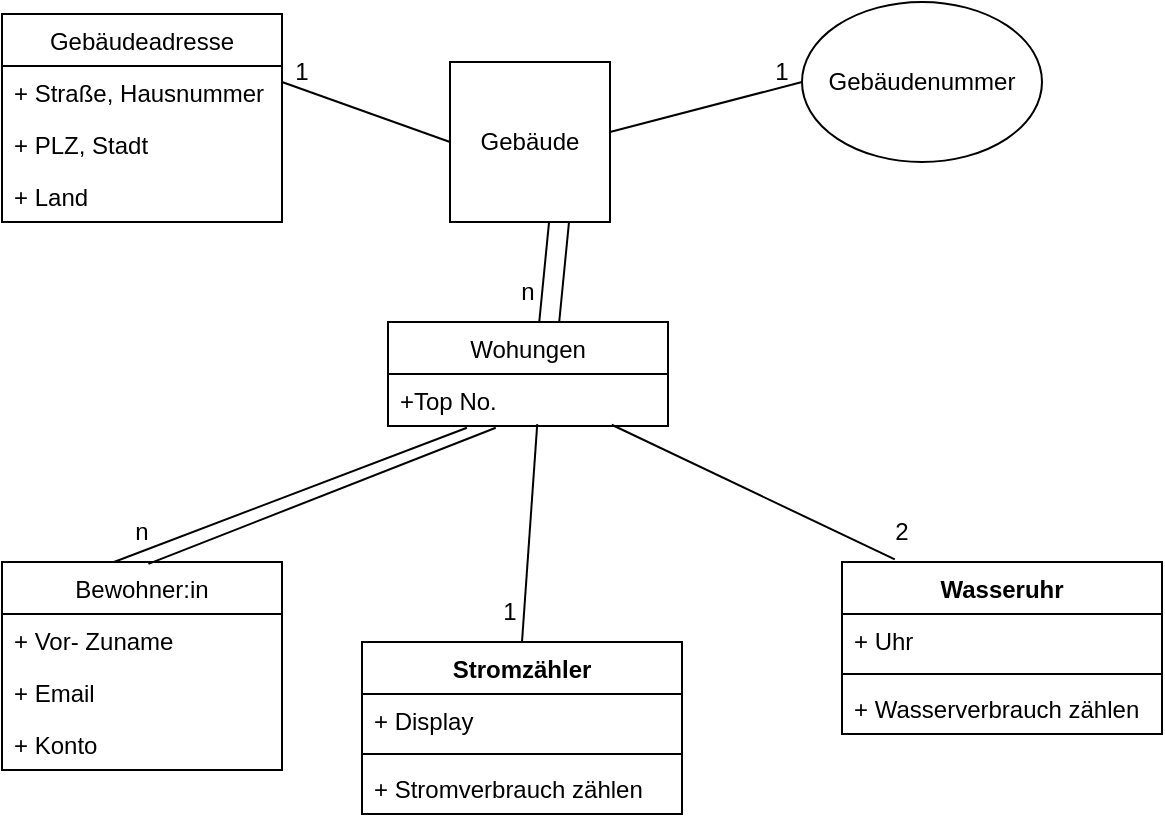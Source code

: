 <mxfile version="16.1.0" type="github">
  <diagram id="C5RBs43oDa-KdzZeNtuy" name="Page-1">
    <mxGraphModel dx="1422" dy="909" grid="1" gridSize="10" guides="1" tooltips="1" connect="1" arrows="1" fold="1" page="1" pageScale="1" pageWidth="827" pageHeight="1169" math="0" shadow="0">
      <root>
        <mxCell id="WIyWlLk6GJQsqaUBKTNV-0" />
        <mxCell id="WIyWlLk6GJQsqaUBKTNV-1" parent="WIyWlLk6GJQsqaUBKTNV-0" />
        <mxCell id="LGMG90__RkMLB7gK0Yg4-17" value="" style="whiteSpace=wrap;html=1;aspect=fixed;" vertex="1" parent="WIyWlLk6GJQsqaUBKTNV-1">
          <mxGeometry x="374" y="40" width="80" height="80" as="geometry" />
        </mxCell>
        <mxCell id="LGMG90__RkMLB7gK0Yg4-18" value="Gebäude" style="text;html=1;strokeColor=none;fillColor=none;align=center;verticalAlign=middle;whiteSpace=wrap;rounded=0;" vertex="1" parent="WIyWlLk6GJQsqaUBKTNV-1">
          <mxGeometry x="384" y="65" width="60" height="30" as="geometry" />
        </mxCell>
        <mxCell id="LGMG90__RkMLB7gK0Yg4-20" value="Gebäudenummer" style="ellipse;whiteSpace=wrap;html=1;" vertex="1" parent="WIyWlLk6GJQsqaUBKTNV-1">
          <mxGeometry x="550" y="10" width="120" height="80" as="geometry" />
        </mxCell>
        <mxCell id="LGMG90__RkMLB7gK0Yg4-22" value="" style="endArrow=none;html=1;rounded=0;entryX=0;entryY=0.5;entryDx=0;entryDy=0;" edge="1" parent="WIyWlLk6GJQsqaUBKTNV-1" target="LGMG90__RkMLB7gK0Yg4-20">
          <mxGeometry width="50" height="50" relative="1" as="geometry">
            <mxPoint x="454" y="75" as="sourcePoint" />
            <mxPoint x="504" y="25" as="targetPoint" />
          </mxGeometry>
        </mxCell>
        <mxCell id="LGMG90__RkMLB7gK0Yg4-24" value="" style="endArrow=none;html=1;rounded=0;exitX=0;exitY=0.5;exitDx=0;exitDy=0;entryX=1;entryY=0.5;entryDx=0;entryDy=0;" edge="1" parent="WIyWlLk6GJQsqaUBKTNV-1" source="LGMG90__RkMLB7gK0Yg4-17">
          <mxGeometry width="50" height="50" relative="1" as="geometry">
            <mxPoint x="464.0" y="85" as="sourcePoint" />
            <mxPoint x="290.0" y="50" as="targetPoint" />
          </mxGeometry>
        </mxCell>
        <mxCell id="LGMG90__RkMLB7gK0Yg4-25" value="1" style="text;html=1;strokeColor=none;fillColor=none;align=center;verticalAlign=middle;whiteSpace=wrap;rounded=0;" vertex="1" parent="WIyWlLk6GJQsqaUBKTNV-1">
          <mxGeometry x="510" y="30" width="60" height="30" as="geometry" />
        </mxCell>
        <mxCell id="LGMG90__RkMLB7gK0Yg4-26" value="1" style="text;html=1;strokeColor=none;fillColor=none;align=center;verticalAlign=middle;whiteSpace=wrap;rounded=0;" vertex="1" parent="WIyWlLk6GJQsqaUBKTNV-1">
          <mxGeometry x="270" y="30" width="60" height="30" as="geometry" />
        </mxCell>
        <mxCell id="LGMG90__RkMLB7gK0Yg4-27" value="Gebäudeadresse" style="swimlane;fontStyle=0;childLayout=stackLayout;horizontal=1;startSize=26;fillColor=none;horizontalStack=0;resizeParent=1;resizeParentMax=0;resizeLast=0;collapsible=1;marginBottom=0;" vertex="1" parent="WIyWlLk6GJQsqaUBKTNV-1">
          <mxGeometry x="150" y="16" width="140" height="104" as="geometry" />
        </mxCell>
        <mxCell id="LGMG90__RkMLB7gK0Yg4-28" value="+ Straße, Hausnummer" style="text;strokeColor=none;fillColor=none;align=left;verticalAlign=top;spacingLeft=4;spacingRight=4;overflow=hidden;rotatable=0;points=[[0,0.5],[1,0.5]];portConstraint=eastwest;" vertex="1" parent="LGMG90__RkMLB7gK0Yg4-27">
          <mxGeometry y="26" width="140" height="26" as="geometry" />
        </mxCell>
        <mxCell id="LGMG90__RkMLB7gK0Yg4-29" value="+ PLZ, Stadt" style="text;strokeColor=none;fillColor=none;align=left;verticalAlign=top;spacingLeft=4;spacingRight=4;overflow=hidden;rotatable=0;points=[[0,0.5],[1,0.5]];portConstraint=eastwest;" vertex="1" parent="LGMG90__RkMLB7gK0Yg4-27">
          <mxGeometry y="52" width="140" height="26" as="geometry" />
        </mxCell>
        <mxCell id="LGMG90__RkMLB7gK0Yg4-30" value="+ Land" style="text;strokeColor=none;fillColor=none;align=left;verticalAlign=top;spacingLeft=4;spacingRight=4;overflow=hidden;rotatable=0;points=[[0,0.5],[1,0.5]];portConstraint=eastwest;" vertex="1" parent="LGMG90__RkMLB7gK0Yg4-27">
          <mxGeometry y="78" width="140" height="26" as="geometry" />
        </mxCell>
        <mxCell id="LGMG90__RkMLB7gK0Yg4-31" value="Wohungen" style="swimlane;fontStyle=0;childLayout=stackLayout;horizontal=1;startSize=26;fillColor=none;horizontalStack=0;resizeParent=1;resizeParentMax=0;resizeLast=0;collapsible=1;marginBottom=0;" vertex="1" parent="WIyWlLk6GJQsqaUBKTNV-1">
          <mxGeometry x="343" y="170" width="140" height="52" as="geometry" />
        </mxCell>
        <mxCell id="LGMG90__RkMLB7gK0Yg4-33" value="+Top No." style="text;strokeColor=none;fillColor=none;align=left;verticalAlign=top;spacingLeft=4;spacingRight=4;overflow=hidden;rotatable=0;points=[[0,0.5],[1,0.5]];portConstraint=eastwest;" vertex="1" parent="LGMG90__RkMLB7gK0Yg4-31">
          <mxGeometry y="26" width="140" height="26" as="geometry" />
        </mxCell>
        <mxCell id="LGMG90__RkMLB7gK0Yg4-36" value="" style="endArrow=none;html=1;rounded=0;entryX=0.54;entryY=0.005;entryDx=0;entryDy=0;exitX=0.619;exitY=1.001;exitDx=0;exitDy=0;entryPerimeter=0;exitPerimeter=0;" edge="1" parent="WIyWlLk6GJQsqaUBKTNV-1" source="LGMG90__RkMLB7gK0Yg4-17" target="LGMG90__RkMLB7gK0Yg4-31">
          <mxGeometry width="50" height="50" relative="1" as="geometry">
            <mxPoint x="380" y="110" as="sourcePoint" />
            <mxPoint x="290" y="181" as="targetPoint" />
          </mxGeometry>
        </mxCell>
        <mxCell id="LGMG90__RkMLB7gK0Yg4-37" value="n" style="text;html=1;strokeColor=none;fillColor=none;align=center;verticalAlign=middle;whiteSpace=wrap;rounded=0;" vertex="1" parent="WIyWlLk6GJQsqaUBKTNV-1">
          <mxGeometry x="405" y="150" width="16" height="10" as="geometry" />
        </mxCell>
        <mxCell id="LGMG90__RkMLB7gK0Yg4-38" value="Bewohner:in" style="swimlane;fontStyle=0;childLayout=stackLayout;horizontal=1;startSize=26;fillColor=none;horizontalStack=0;resizeParent=1;resizeParentMax=0;resizeLast=0;collapsible=1;marginBottom=0;" vertex="1" parent="WIyWlLk6GJQsqaUBKTNV-1">
          <mxGeometry x="150" y="290" width="140" height="104" as="geometry" />
        </mxCell>
        <mxCell id="LGMG90__RkMLB7gK0Yg4-39" value="+ Vor- Zuname" style="text;strokeColor=none;fillColor=none;align=left;verticalAlign=top;spacingLeft=4;spacingRight=4;overflow=hidden;rotatable=0;points=[[0,0.5],[1,0.5]];portConstraint=eastwest;" vertex="1" parent="LGMG90__RkMLB7gK0Yg4-38">
          <mxGeometry y="26" width="140" height="26" as="geometry" />
        </mxCell>
        <mxCell id="LGMG90__RkMLB7gK0Yg4-40" value="+ Email" style="text;strokeColor=none;fillColor=none;align=left;verticalAlign=top;spacingLeft=4;spacingRight=4;overflow=hidden;rotatable=0;points=[[0,0.5],[1,0.5]];portConstraint=eastwest;" vertex="1" parent="LGMG90__RkMLB7gK0Yg4-38">
          <mxGeometry y="52" width="140" height="26" as="geometry" />
        </mxCell>
        <mxCell id="LGMG90__RkMLB7gK0Yg4-41" value="+ Konto" style="text;strokeColor=none;fillColor=none;align=left;verticalAlign=top;spacingLeft=4;spacingRight=4;overflow=hidden;rotatable=0;points=[[0,0.5],[1,0.5]];portConstraint=eastwest;" vertex="1" parent="LGMG90__RkMLB7gK0Yg4-38">
          <mxGeometry y="78" width="140" height="26" as="geometry" />
        </mxCell>
        <mxCell id="LGMG90__RkMLB7gK0Yg4-42" value="" style="endArrow=none;html=1;rounded=0;entryX=1;entryY=0.5;entryDx=0;entryDy=0;exitX=0.282;exitY=1.034;exitDx=0;exitDy=0;exitPerimeter=0;" edge="1" parent="WIyWlLk6GJQsqaUBKTNV-1" source="LGMG90__RkMLB7gK0Yg4-33">
          <mxGeometry width="50" height="50" relative="1" as="geometry">
            <mxPoint x="380" y="220" as="sourcePoint" />
            <mxPoint x="206.0" y="290" as="targetPoint" />
          </mxGeometry>
        </mxCell>
        <mxCell id="LGMG90__RkMLB7gK0Yg4-43" value="n" style="text;html=1;strokeColor=none;fillColor=none;align=center;verticalAlign=middle;whiteSpace=wrap;rounded=0;" vertex="1" parent="WIyWlLk6GJQsqaUBKTNV-1">
          <mxGeometry x="190" y="260" width="60" height="30" as="geometry" />
        </mxCell>
        <mxCell id="LGMG90__RkMLB7gK0Yg4-49" value="Stromzähler" style="swimlane;fontStyle=1;align=center;verticalAlign=top;childLayout=stackLayout;horizontal=1;startSize=26;horizontalStack=0;resizeParent=1;resizeParentMax=0;resizeLast=0;collapsible=1;marginBottom=0;" vertex="1" parent="WIyWlLk6GJQsqaUBKTNV-1">
          <mxGeometry x="330" y="330" width="160" height="86" as="geometry" />
        </mxCell>
        <mxCell id="LGMG90__RkMLB7gK0Yg4-50" value="+ Display" style="text;strokeColor=none;fillColor=none;align=left;verticalAlign=top;spacingLeft=4;spacingRight=4;overflow=hidden;rotatable=0;points=[[0,0.5],[1,0.5]];portConstraint=eastwest;" vertex="1" parent="LGMG90__RkMLB7gK0Yg4-49">
          <mxGeometry y="26" width="160" height="26" as="geometry" />
        </mxCell>
        <mxCell id="LGMG90__RkMLB7gK0Yg4-51" value="" style="line;strokeWidth=1;fillColor=none;align=left;verticalAlign=middle;spacingTop=-1;spacingLeft=3;spacingRight=3;rotatable=0;labelPosition=right;points=[];portConstraint=eastwest;" vertex="1" parent="LGMG90__RkMLB7gK0Yg4-49">
          <mxGeometry y="52" width="160" height="8" as="geometry" />
        </mxCell>
        <mxCell id="LGMG90__RkMLB7gK0Yg4-52" value="+ Stromverbrauch zählen" style="text;strokeColor=none;fillColor=none;align=left;verticalAlign=top;spacingLeft=4;spacingRight=4;overflow=hidden;rotatable=0;points=[[0,0.5],[1,0.5]];portConstraint=eastwest;" vertex="1" parent="LGMG90__RkMLB7gK0Yg4-49">
          <mxGeometry y="60" width="160" height="26" as="geometry" />
        </mxCell>
        <mxCell id="LGMG90__RkMLB7gK0Yg4-53" value="" style="endArrow=none;html=1;rounded=0;entryX=0.5;entryY=0;entryDx=0;entryDy=0;exitX=0.533;exitY=0.965;exitDx=0;exitDy=0;exitPerimeter=0;" edge="1" parent="WIyWlLk6GJQsqaUBKTNV-1" source="LGMG90__RkMLB7gK0Yg4-33" target="LGMG90__RkMLB7gK0Yg4-49">
          <mxGeometry width="50" height="50" relative="1" as="geometry">
            <mxPoint x="413" y="220" as="sourcePoint" />
            <mxPoint x="216.0" y="300" as="targetPoint" />
          </mxGeometry>
        </mxCell>
        <mxCell id="LGMG90__RkMLB7gK0Yg4-54" value="1" style="text;html=1;strokeColor=none;fillColor=none;align=center;verticalAlign=middle;whiteSpace=wrap;rounded=0;" vertex="1" parent="WIyWlLk6GJQsqaUBKTNV-1">
          <mxGeometry x="394" y="310" width="20" height="10" as="geometry" />
        </mxCell>
        <mxCell id="LGMG90__RkMLB7gK0Yg4-55" value="Wasseruhr" style="swimlane;fontStyle=1;align=center;verticalAlign=top;childLayout=stackLayout;horizontal=1;startSize=26;horizontalStack=0;resizeParent=1;resizeParentMax=0;resizeLast=0;collapsible=1;marginBottom=0;" vertex="1" parent="WIyWlLk6GJQsqaUBKTNV-1">
          <mxGeometry x="570" y="290" width="160" height="86" as="geometry" />
        </mxCell>
        <mxCell id="LGMG90__RkMLB7gK0Yg4-56" value="+ Uhr" style="text;strokeColor=none;fillColor=none;align=left;verticalAlign=top;spacingLeft=4;spacingRight=4;overflow=hidden;rotatable=0;points=[[0,0.5],[1,0.5]];portConstraint=eastwest;" vertex="1" parent="LGMG90__RkMLB7gK0Yg4-55">
          <mxGeometry y="26" width="160" height="26" as="geometry" />
        </mxCell>
        <mxCell id="LGMG90__RkMLB7gK0Yg4-57" value="" style="line;strokeWidth=1;fillColor=none;align=left;verticalAlign=middle;spacingTop=-1;spacingLeft=3;spacingRight=3;rotatable=0;labelPosition=right;points=[];portConstraint=eastwest;" vertex="1" parent="LGMG90__RkMLB7gK0Yg4-55">
          <mxGeometry y="52" width="160" height="8" as="geometry" />
        </mxCell>
        <mxCell id="LGMG90__RkMLB7gK0Yg4-58" value="+ Wasserverbrauch zählen" style="text;strokeColor=none;fillColor=none;align=left;verticalAlign=top;spacingLeft=4;spacingRight=4;overflow=hidden;rotatable=0;points=[[0,0.5],[1,0.5]];portConstraint=eastwest;" vertex="1" parent="LGMG90__RkMLB7gK0Yg4-55">
          <mxGeometry y="60" width="160" height="26" as="geometry" />
        </mxCell>
        <mxCell id="LGMG90__RkMLB7gK0Yg4-59" value="" style="endArrow=none;html=1;rounded=0;entryX=0.165;entryY=-0.015;entryDx=0;entryDy=0;exitX=0.799;exitY=0.976;exitDx=0;exitDy=0;exitPerimeter=0;entryPerimeter=0;" edge="1" parent="WIyWlLk6GJQsqaUBKTNV-1" source="LGMG90__RkMLB7gK0Yg4-33" target="LGMG90__RkMLB7gK0Yg4-55">
          <mxGeometry width="50" height="50" relative="1" as="geometry">
            <mxPoint x="427.62" y="231.09" as="sourcePoint" />
            <mxPoint x="420" y="340" as="targetPoint" />
          </mxGeometry>
        </mxCell>
        <mxCell id="LGMG90__RkMLB7gK0Yg4-60" value="2" style="text;html=1;strokeColor=none;fillColor=none;align=center;verticalAlign=middle;whiteSpace=wrap;rounded=0;" vertex="1" parent="WIyWlLk6GJQsqaUBKTNV-1">
          <mxGeometry x="590" y="270" width="20" height="10" as="geometry" />
        </mxCell>
        <mxCell id="LGMG90__RkMLB7gK0Yg4-61" value="" style="endArrow=none;html=1;rounded=0;exitX=0.523;exitY=0.009;exitDx=0;exitDy=0;exitPerimeter=0;entryX=0.385;entryY=1.034;entryDx=0;entryDy=0;entryPerimeter=0;" edge="1" parent="WIyWlLk6GJQsqaUBKTNV-1" source="LGMG90__RkMLB7gK0Yg4-38" target="LGMG90__RkMLB7gK0Yg4-33">
          <mxGeometry width="50" height="50" relative="1" as="geometry">
            <mxPoint x="330" y="290" as="sourcePoint" />
            <mxPoint x="380" y="240" as="targetPoint" />
          </mxGeometry>
        </mxCell>
        <mxCell id="LGMG90__RkMLB7gK0Yg4-62" value="" style="endArrow=none;html=1;rounded=0;entryX=0.54;entryY=0.005;entryDx=0;entryDy=0;exitX=0.619;exitY=1.001;exitDx=0;exitDy=0;entryPerimeter=0;exitPerimeter=0;" edge="1" parent="WIyWlLk6GJQsqaUBKTNV-1">
          <mxGeometry width="50" height="50" relative="1" as="geometry">
            <mxPoint x="433.52" y="119.82" as="sourcePoint" />
            <mxPoint x="428.6" y="170" as="targetPoint" />
          </mxGeometry>
        </mxCell>
      </root>
    </mxGraphModel>
  </diagram>
</mxfile>

